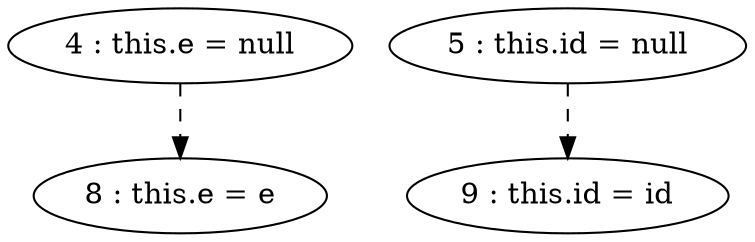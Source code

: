 digraph G {
"4 : this.e = null"
"4 : this.e = null" -> "8 : this.e = e" [style=dashed]
"5 : this.id = null"
"5 : this.id = null" -> "9 : this.id = id" [style=dashed]
"8 : this.e = e"
"9 : this.id = id"
}